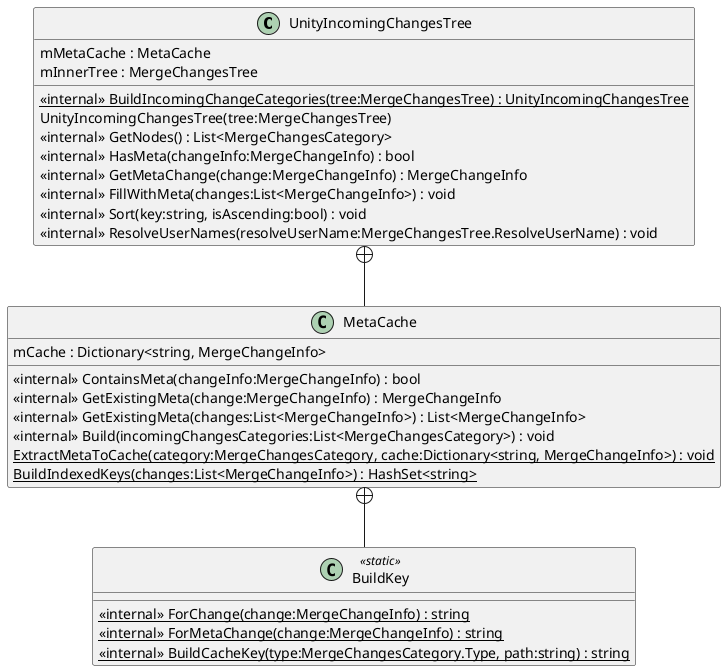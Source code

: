 @startuml
class UnityIncomingChangesTree {
    <<internal>> {static} BuildIncomingChangeCategories(tree:MergeChangesTree) : UnityIncomingChangesTree
    UnityIncomingChangesTree(tree:MergeChangesTree)
    <<internal>> GetNodes() : List<MergeChangesCategory>
    <<internal>> HasMeta(changeInfo:MergeChangeInfo) : bool
    <<internal>> GetMetaChange(change:MergeChangeInfo) : MergeChangeInfo
    <<internal>> FillWithMeta(changes:List<MergeChangeInfo>) : void
    <<internal>> Sort(key:string, isAscending:bool) : void
    <<internal>> ResolveUserNames(resolveUserName:MergeChangesTree.ResolveUserName) : void
    mMetaCache : MetaCache
    mInnerTree : MergeChangesTree
}
class MetaCache {
    <<internal>> ContainsMeta(changeInfo:MergeChangeInfo) : bool
    <<internal>> GetExistingMeta(change:MergeChangeInfo) : MergeChangeInfo
    <<internal>> GetExistingMeta(changes:List<MergeChangeInfo>) : List<MergeChangeInfo>
    <<internal>> Build(incomingChangesCategories:List<MergeChangesCategory>) : void
    {static} ExtractMetaToCache(category:MergeChangesCategory, cache:Dictionary<string, MergeChangeInfo>) : void
    {static} BuildIndexedKeys(changes:List<MergeChangeInfo>) : HashSet<string>
    mCache : Dictionary<string, MergeChangeInfo>
}
class BuildKey <<static>> {
    <<internal>> {static} ForChange(change:MergeChangeInfo) : string
    <<internal>> {static} ForMetaChange(change:MergeChangeInfo) : string
    <<internal>> {static} BuildCacheKey(type:MergeChangesCategory.Type, path:string) : string
}
UnityIncomingChangesTree +-- MetaCache
MetaCache +-- BuildKey
@enduml
